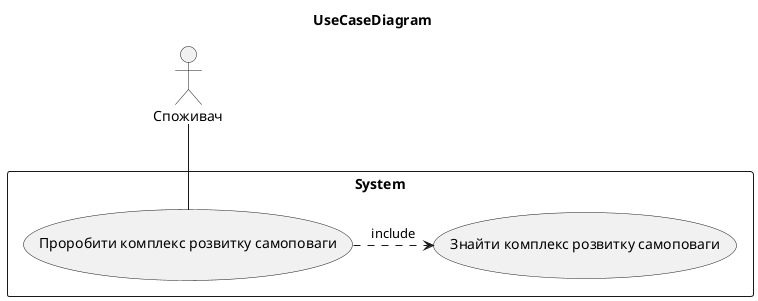 @startuml
title UseСaseDiagram
actor "Cпоживач" as actor

rectangle System {
    usecase (Проробити комплекс розвитку самоповаги) as uc1 
    usecase (Знайти комплекс розвитку самоповаги) as uc2

    actor -- uc1
    uc1 .> uc2 : include
}
@enduml
